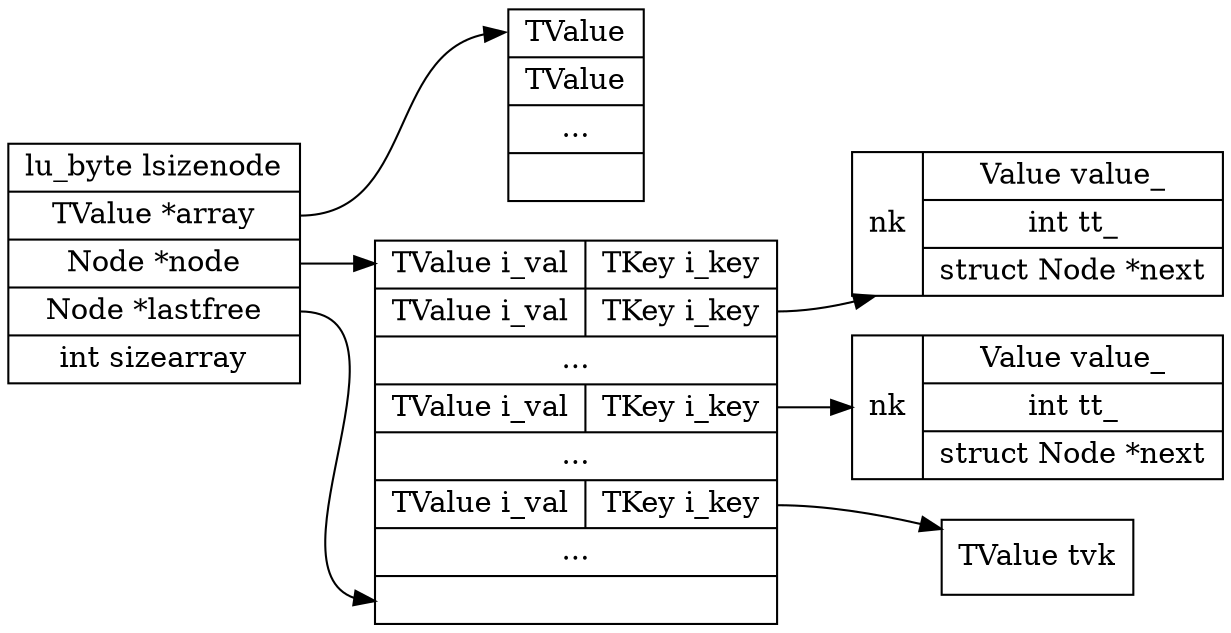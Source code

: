 digraph Table
{
rankdir = LR;
node[shape = record];

table[label = "lu_byte lsizenode | <array> TValue *array | <hash> Node *node | <lastfree> Node *lastfree | int sizearray"];

array[label = "<head> TValue | TValue | ... |"];

hash[label = "{<head> TValue i_val | TKey i_key } | { TValue i_val | <key1> TKey i_key } | ... | { TValue i_val | <key2> TKey i_key } | ... | { TValue i_val | <key3> TKey i_key } | ... | <tail>"];

key1[label = "{nk | {Value value_ | int tt_ | <next1> struct Node *next} }"];
key2[label = "{nk | {Value value_ | int tt_ | <next2> struct Node *next} }"];
key3[label = "{ TValue tvk }"];

table:array -> array:head;
table:hash -> hash:head;
table:lastfree -> hash:tail;
hash:key1 -> key1;
hash:key2 -> key2;
hash:key3 -> key3;
}

